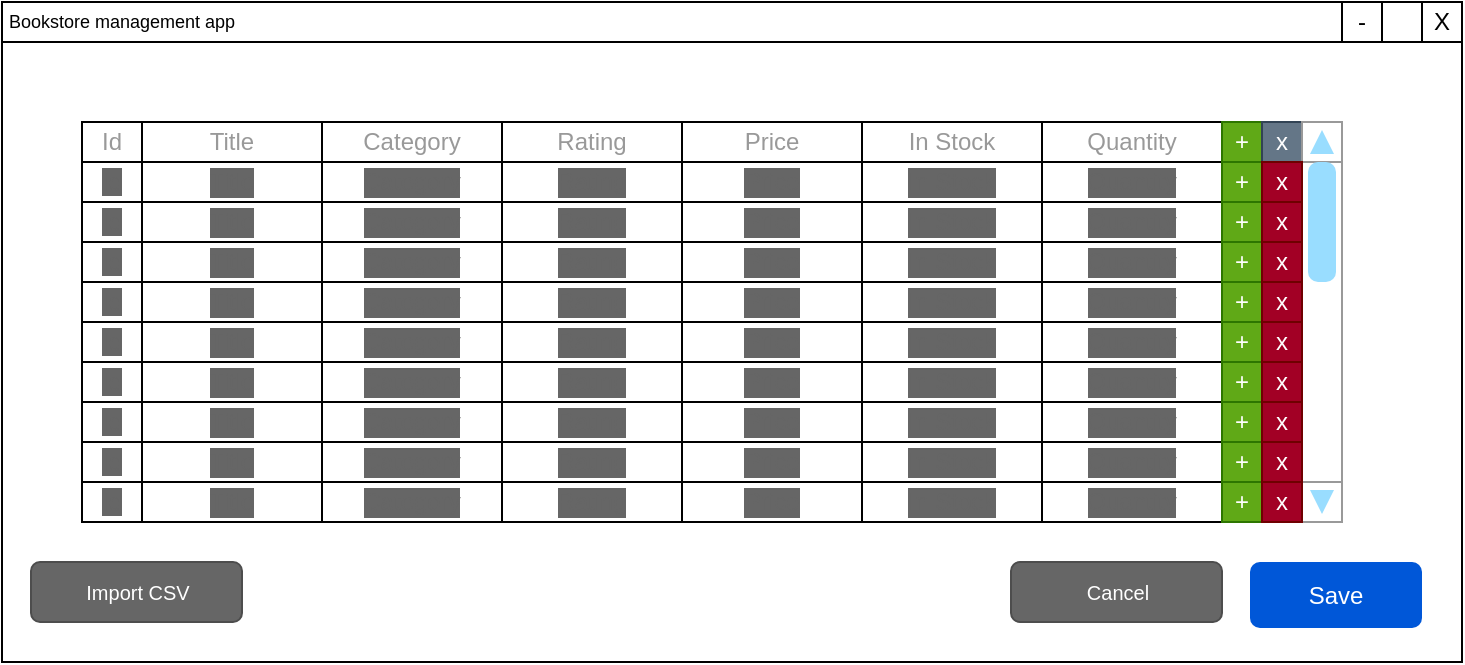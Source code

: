 <mxfile version="23.1.5" type="device">
  <diagram name="Page-1" id="AMS66FWU9nKd5_xFry6W">
    <mxGraphModel dx="875" dy="524" grid="1" gridSize="10" guides="1" tooltips="1" connect="1" arrows="1" fold="1" page="1" pageScale="1" pageWidth="850" pageHeight="1100" math="0" shadow="0">
      <root>
        <mxCell id="0" />
        <mxCell id="1" parent="0" />
        <mxCell id="aFkcePXXmETLFqp9PaKK-1" value="" style="rounded=0;whiteSpace=wrap;html=1;" parent="1" vertex="1">
          <mxGeometry x="160" y="40" width="730" height="310" as="geometry" />
        </mxCell>
        <mxCell id="y1fPZmUWk6z4M5QxG3gg-26" value="" style="rounded=0;whiteSpace=wrap;html=1;" vertex="1" parent="1">
          <mxGeometry x="200" y="80" width="630" height="200" as="geometry" />
        </mxCell>
        <mxCell id="aFkcePXXmETLFqp9PaKK-7" value="" style="rounded=0;whiteSpace=wrap;html=1;" parent="1" vertex="1">
          <mxGeometry x="160" y="20" width="730" height="20" as="geometry" />
        </mxCell>
        <mxCell id="aFkcePXXmETLFqp9PaKK-6" value="Bookstore management app" style="text;html=1;align=center;verticalAlign=middle;whiteSpace=wrap;rounded=0;fontSize=9;" parent="1" vertex="1">
          <mxGeometry x="160" y="20" width="120" height="20" as="geometry" />
        </mxCell>
        <mxCell id="aFkcePXXmETLFqp9PaKK-8" value="X" style="rounded=0;whiteSpace=wrap;html=1;" parent="1" vertex="1">
          <mxGeometry x="870" y="20" width="20" height="20" as="geometry" />
        </mxCell>
        <mxCell id="aFkcePXXmETLFqp9PaKK-12" value="-" style="rounded=0;whiteSpace=wrap;html=1;" parent="1" vertex="1">
          <mxGeometry x="830" y="20" width="20" height="20" as="geometry" />
        </mxCell>
        <mxCell id="y1fPZmUWk6z4M5QxG3gg-7" value="" style="rounded=0;whiteSpace=wrap;html=1;" vertex="1" parent="1">
          <mxGeometry x="200" y="80" width="610" height="20" as="geometry" />
        </mxCell>
        <mxCell id="y1fPZmUWk6z4M5QxG3gg-6" value="Id" style="rounded=0;whiteSpace=wrap;html=1;fontColor=#999999;" vertex="1" parent="1">
          <mxGeometry x="200" y="80" width="30" height="20" as="geometry" />
        </mxCell>
        <mxCell id="y1fPZmUWk6z4M5QxG3gg-8" value="Title" style="rounded=0;whiteSpace=wrap;html=1;fontColor=#999999;" vertex="1" parent="1">
          <mxGeometry x="230" y="80" width="90" height="20" as="geometry" />
        </mxCell>
        <mxCell id="y1fPZmUWk6z4M5QxG3gg-10" value="Category" style="rounded=0;whiteSpace=wrap;html=1;fontColor=#999999;" vertex="1" parent="1">
          <mxGeometry x="320" y="80" width="90" height="20" as="geometry" />
        </mxCell>
        <mxCell id="y1fPZmUWk6z4M5QxG3gg-11" value="Rating" style="rounded=0;whiteSpace=wrap;html=1;fontColor=#999999;" vertex="1" parent="1">
          <mxGeometry x="410" y="80" width="90" height="20" as="geometry" />
        </mxCell>
        <mxCell id="y1fPZmUWk6z4M5QxG3gg-12" value="Price" style="rounded=0;whiteSpace=wrap;html=1;fontColor=#999999;" vertex="1" parent="1">
          <mxGeometry x="500" y="80" width="90" height="20" as="geometry" />
        </mxCell>
        <mxCell id="y1fPZmUWk6z4M5QxG3gg-13" value="In Stock" style="rounded=0;whiteSpace=wrap;html=1;fontColor=#999999;" vertex="1" parent="1">
          <mxGeometry x="590" y="80" width="90" height="20" as="geometry" />
        </mxCell>
        <mxCell id="y1fPZmUWk6z4M5QxG3gg-14" value="Quantity" style="rounded=0;whiteSpace=wrap;html=1;fontColor=#999999;" vertex="1" parent="1">
          <mxGeometry x="680" y="80" width="90" height="20" as="geometry" />
        </mxCell>
        <mxCell id="y1fPZmUWk6z4M5QxG3gg-15" value="+" style="rounded=0;whiteSpace=wrap;html=1;fillColor=#60a917;fontColor=#ffffff;strokeColor=#2D7600;" vertex="1" parent="1">
          <mxGeometry x="770" y="80" width="20" height="20" as="geometry" />
        </mxCell>
        <mxCell id="y1fPZmUWk6z4M5QxG3gg-16" value="x" style="rounded=0;whiteSpace=wrap;html=1;fillColor=#647687;fontColor=#ffffff;strokeColor=#314354;" vertex="1" parent="1">
          <mxGeometry x="790" y="80" width="20" height="20" as="geometry" />
        </mxCell>
        <mxCell id="y1fPZmUWk6z4M5QxG3gg-27" value="" style="verticalLabelPosition=bottom;shadow=0;dashed=0;align=center;html=1;verticalAlign=top;strokeWidth=1;shape=mxgraph.mockup.navigation.scrollBar;strokeColor=#999999;barPos=100;fillColor2=#99ddff;strokeColor2=none;direction=north;" vertex="1" parent="1">
          <mxGeometry x="810" y="80" width="20" height="200" as="geometry" />
        </mxCell>
        <mxCell id="y1fPZmUWk6z4M5QxG3gg-28" value="" style="group" vertex="1" connectable="0" parent="1">
          <mxGeometry x="200" y="100" width="610" height="20" as="geometry" />
        </mxCell>
        <mxCell id="y1fPZmUWk6z4M5QxG3gg-17" value="&lt;font style=&quot;background-color: rgb(102, 102, 102);&quot; color=&quot;#666666&quot;&gt;Id&lt;/font&gt;" style="rounded=0;whiteSpace=wrap;html=1;fontColor=#999999;" vertex="1" parent="y1fPZmUWk6z4M5QxG3gg-28">
          <mxGeometry width="30" height="20" as="geometry" />
        </mxCell>
        <mxCell id="y1fPZmUWk6z4M5QxG3gg-18" value="Title" style="rounded=0;whiteSpace=wrap;html=1;fontColor=#666666;labelBackgroundColor=#666666;" vertex="1" parent="y1fPZmUWk6z4M5QxG3gg-28">
          <mxGeometry x="30" width="90" height="20" as="geometry" />
        </mxCell>
        <mxCell id="y1fPZmUWk6z4M5QxG3gg-19" value="Category" style="rounded=0;whiteSpace=wrap;html=1;fontColor=#666666;labelBackgroundColor=#666666;" vertex="1" parent="y1fPZmUWk6z4M5QxG3gg-28">
          <mxGeometry x="120" width="90" height="20" as="geometry" />
        </mxCell>
        <mxCell id="y1fPZmUWk6z4M5QxG3gg-20" value="Rating" style="rounded=0;whiteSpace=wrap;html=1;fontColor=#666666;labelBackgroundColor=#666666;" vertex="1" parent="y1fPZmUWk6z4M5QxG3gg-28">
          <mxGeometry x="210" width="90" height="20" as="geometry" />
        </mxCell>
        <mxCell id="y1fPZmUWk6z4M5QxG3gg-21" value="Price" style="rounded=0;whiteSpace=wrap;html=1;fontColor=#666666;labelBackgroundColor=#666666;" vertex="1" parent="y1fPZmUWk6z4M5QxG3gg-28">
          <mxGeometry x="300" width="90" height="20" as="geometry" />
        </mxCell>
        <mxCell id="y1fPZmUWk6z4M5QxG3gg-22" value="In Stock" style="rounded=0;whiteSpace=wrap;html=1;fontColor=#666666;labelBackgroundColor=#666666;" vertex="1" parent="y1fPZmUWk6z4M5QxG3gg-28">
          <mxGeometry x="390" width="90" height="20" as="geometry" />
        </mxCell>
        <mxCell id="y1fPZmUWk6z4M5QxG3gg-23" value="Quantity" style="rounded=0;whiteSpace=wrap;html=1;fontColor=#666666;labelBackgroundColor=#666666;" vertex="1" parent="y1fPZmUWk6z4M5QxG3gg-28">
          <mxGeometry x="480" width="90" height="20" as="geometry" />
        </mxCell>
        <mxCell id="y1fPZmUWk6z4M5QxG3gg-24" value="+" style="rounded=0;whiteSpace=wrap;html=1;fillColor=#60a917;fontColor=#ffffff;strokeColor=#2D7600;" vertex="1" parent="y1fPZmUWk6z4M5QxG3gg-28">
          <mxGeometry x="570" width="20" height="20" as="geometry" />
        </mxCell>
        <mxCell id="y1fPZmUWk6z4M5QxG3gg-25" value="x" style="rounded=0;whiteSpace=wrap;html=1;fillColor=#a20025;fontColor=#ffffff;strokeColor=#6F0000;" vertex="1" parent="y1fPZmUWk6z4M5QxG3gg-28">
          <mxGeometry x="590" width="20" height="20" as="geometry" />
        </mxCell>
        <mxCell id="y1fPZmUWk6z4M5QxG3gg-29" value="" style="group" vertex="1" connectable="0" parent="1">
          <mxGeometry x="200" y="120" width="610" height="20" as="geometry" />
        </mxCell>
        <mxCell id="y1fPZmUWk6z4M5QxG3gg-30" value="&lt;font style=&quot;background-color: rgb(102, 102, 102);&quot; color=&quot;#666666&quot;&gt;Id&lt;/font&gt;" style="rounded=0;whiteSpace=wrap;html=1;fontColor=#999999;" vertex="1" parent="y1fPZmUWk6z4M5QxG3gg-29">
          <mxGeometry width="30" height="20" as="geometry" />
        </mxCell>
        <mxCell id="y1fPZmUWk6z4M5QxG3gg-31" value="Title" style="rounded=0;whiteSpace=wrap;html=1;fontColor=#666666;labelBackgroundColor=#666666;" vertex="1" parent="y1fPZmUWk6z4M5QxG3gg-29">
          <mxGeometry x="30" width="90" height="20" as="geometry" />
        </mxCell>
        <mxCell id="y1fPZmUWk6z4M5QxG3gg-32" value="Category" style="rounded=0;whiteSpace=wrap;html=1;fontColor=#666666;labelBackgroundColor=#666666;" vertex="1" parent="y1fPZmUWk6z4M5QxG3gg-29">
          <mxGeometry x="120" width="90" height="20" as="geometry" />
        </mxCell>
        <mxCell id="y1fPZmUWk6z4M5QxG3gg-33" value="Rating" style="rounded=0;whiteSpace=wrap;html=1;fontColor=#666666;labelBackgroundColor=#666666;" vertex="1" parent="y1fPZmUWk6z4M5QxG3gg-29">
          <mxGeometry x="210" width="90" height="20" as="geometry" />
        </mxCell>
        <mxCell id="y1fPZmUWk6z4M5QxG3gg-34" value="Price" style="rounded=0;whiteSpace=wrap;html=1;fontColor=#666666;labelBackgroundColor=#666666;" vertex="1" parent="y1fPZmUWk6z4M5QxG3gg-29">
          <mxGeometry x="300" width="90" height="20" as="geometry" />
        </mxCell>
        <mxCell id="y1fPZmUWk6z4M5QxG3gg-35" value="In Stock" style="rounded=0;whiteSpace=wrap;html=1;fontColor=#666666;labelBackgroundColor=#666666;" vertex="1" parent="y1fPZmUWk6z4M5QxG3gg-29">
          <mxGeometry x="390" width="90" height="20" as="geometry" />
        </mxCell>
        <mxCell id="y1fPZmUWk6z4M5QxG3gg-36" value="Quantity" style="rounded=0;whiteSpace=wrap;html=1;fontColor=#666666;labelBackgroundColor=#666666;" vertex="1" parent="y1fPZmUWk6z4M5QxG3gg-29">
          <mxGeometry x="480" width="90" height="20" as="geometry" />
        </mxCell>
        <mxCell id="y1fPZmUWk6z4M5QxG3gg-37" value="+" style="rounded=0;whiteSpace=wrap;html=1;fillColor=#60a917;fontColor=#ffffff;strokeColor=#2D7600;" vertex="1" parent="y1fPZmUWk6z4M5QxG3gg-29">
          <mxGeometry x="570" width="20" height="20" as="geometry" />
        </mxCell>
        <mxCell id="y1fPZmUWk6z4M5QxG3gg-38" value="x" style="rounded=0;whiteSpace=wrap;html=1;fillColor=#a20025;fontColor=#ffffff;strokeColor=#6F0000;" vertex="1" parent="y1fPZmUWk6z4M5QxG3gg-29">
          <mxGeometry x="590" width="20" height="20" as="geometry" />
        </mxCell>
        <mxCell id="y1fPZmUWk6z4M5QxG3gg-39" value="" style="group" vertex="1" connectable="0" parent="1">
          <mxGeometry x="200" y="140" width="610" height="20" as="geometry" />
        </mxCell>
        <mxCell id="y1fPZmUWk6z4M5QxG3gg-40" value="&lt;font style=&quot;background-color: rgb(102, 102, 102);&quot; color=&quot;#666666&quot;&gt;Id&lt;/font&gt;" style="rounded=0;whiteSpace=wrap;html=1;fontColor=#999999;" vertex="1" parent="y1fPZmUWk6z4M5QxG3gg-39">
          <mxGeometry width="30" height="20" as="geometry" />
        </mxCell>
        <mxCell id="y1fPZmUWk6z4M5QxG3gg-41" value="Title" style="rounded=0;whiteSpace=wrap;html=1;fontColor=#666666;labelBackgroundColor=#666666;" vertex="1" parent="y1fPZmUWk6z4M5QxG3gg-39">
          <mxGeometry x="30" width="90" height="20" as="geometry" />
        </mxCell>
        <mxCell id="y1fPZmUWk6z4M5QxG3gg-42" value="Category" style="rounded=0;whiteSpace=wrap;html=1;fontColor=#666666;labelBackgroundColor=#666666;" vertex="1" parent="y1fPZmUWk6z4M5QxG3gg-39">
          <mxGeometry x="120" width="90" height="20" as="geometry" />
        </mxCell>
        <mxCell id="y1fPZmUWk6z4M5QxG3gg-43" value="Rating" style="rounded=0;whiteSpace=wrap;html=1;fontColor=#666666;labelBackgroundColor=#666666;" vertex="1" parent="y1fPZmUWk6z4M5QxG3gg-39">
          <mxGeometry x="210" width="90" height="20" as="geometry" />
        </mxCell>
        <mxCell id="y1fPZmUWk6z4M5QxG3gg-44" value="Price" style="rounded=0;whiteSpace=wrap;html=1;fontColor=#666666;labelBackgroundColor=#666666;" vertex="1" parent="y1fPZmUWk6z4M5QxG3gg-39">
          <mxGeometry x="300" width="90" height="20" as="geometry" />
        </mxCell>
        <mxCell id="y1fPZmUWk6z4M5QxG3gg-45" value="In Stock" style="rounded=0;whiteSpace=wrap;html=1;fontColor=#666666;labelBackgroundColor=#666666;" vertex="1" parent="y1fPZmUWk6z4M5QxG3gg-39">
          <mxGeometry x="390" width="90" height="20" as="geometry" />
        </mxCell>
        <mxCell id="y1fPZmUWk6z4M5QxG3gg-46" value="Quantity" style="rounded=0;whiteSpace=wrap;html=1;fontColor=#666666;labelBackgroundColor=#666666;" vertex="1" parent="y1fPZmUWk6z4M5QxG3gg-39">
          <mxGeometry x="480" width="90" height="20" as="geometry" />
        </mxCell>
        <mxCell id="y1fPZmUWk6z4M5QxG3gg-47" value="+" style="rounded=0;whiteSpace=wrap;html=1;fillColor=#60a917;fontColor=#ffffff;strokeColor=#2D7600;" vertex="1" parent="y1fPZmUWk6z4M5QxG3gg-39">
          <mxGeometry x="570" width="20" height="20" as="geometry" />
        </mxCell>
        <mxCell id="y1fPZmUWk6z4M5QxG3gg-48" value="x" style="rounded=0;whiteSpace=wrap;html=1;fillColor=#a20025;fontColor=#ffffff;strokeColor=#6F0000;" vertex="1" parent="y1fPZmUWk6z4M5QxG3gg-39">
          <mxGeometry x="590" width="20" height="20" as="geometry" />
        </mxCell>
        <mxCell id="y1fPZmUWk6z4M5QxG3gg-49" value="" style="group" vertex="1" connectable="0" parent="1">
          <mxGeometry x="200" y="160" width="610" height="20" as="geometry" />
        </mxCell>
        <mxCell id="y1fPZmUWk6z4M5QxG3gg-50" value="&lt;font style=&quot;background-color: rgb(102, 102, 102);&quot; color=&quot;#666666&quot;&gt;Id&lt;/font&gt;" style="rounded=0;whiteSpace=wrap;html=1;fontColor=#999999;" vertex="1" parent="y1fPZmUWk6z4M5QxG3gg-49">
          <mxGeometry width="30" height="20" as="geometry" />
        </mxCell>
        <mxCell id="y1fPZmUWk6z4M5QxG3gg-51" value="Title" style="rounded=0;whiteSpace=wrap;html=1;fontColor=#666666;labelBackgroundColor=#666666;" vertex="1" parent="y1fPZmUWk6z4M5QxG3gg-49">
          <mxGeometry x="30" width="90" height="20" as="geometry" />
        </mxCell>
        <mxCell id="y1fPZmUWk6z4M5QxG3gg-52" value="Category" style="rounded=0;whiteSpace=wrap;html=1;fontColor=#666666;labelBackgroundColor=#666666;" vertex="1" parent="y1fPZmUWk6z4M5QxG3gg-49">
          <mxGeometry x="120" width="90" height="20" as="geometry" />
        </mxCell>
        <mxCell id="y1fPZmUWk6z4M5QxG3gg-53" value="Rating" style="rounded=0;whiteSpace=wrap;html=1;fontColor=#666666;labelBackgroundColor=#666666;" vertex="1" parent="y1fPZmUWk6z4M5QxG3gg-49">
          <mxGeometry x="210" width="90" height="20" as="geometry" />
        </mxCell>
        <mxCell id="y1fPZmUWk6z4M5QxG3gg-54" value="Price" style="rounded=0;whiteSpace=wrap;html=1;fontColor=#666666;labelBackgroundColor=#666666;" vertex="1" parent="y1fPZmUWk6z4M5QxG3gg-49">
          <mxGeometry x="300" width="90" height="20" as="geometry" />
        </mxCell>
        <mxCell id="y1fPZmUWk6z4M5QxG3gg-55" value="In Stock" style="rounded=0;whiteSpace=wrap;html=1;fontColor=#666666;labelBackgroundColor=#666666;" vertex="1" parent="y1fPZmUWk6z4M5QxG3gg-49">
          <mxGeometry x="390" width="90" height="20" as="geometry" />
        </mxCell>
        <mxCell id="y1fPZmUWk6z4M5QxG3gg-56" value="Quantity" style="rounded=0;whiteSpace=wrap;html=1;fontColor=#666666;labelBackgroundColor=#666666;" vertex="1" parent="y1fPZmUWk6z4M5QxG3gg-49">
          <mxGeometry x="480" width="90" height="20" as="geometry" />
        </mxCell>
        <mxCell id="y1fPZmUWk6z4M5QxG3gg-57" value="+" style="rounded=0;whiteSpace=wrap;html=1;fillColor=#60a917;fontColor=#ffffff;strokeColor=#2D7600;" vertex="1" parent="y1fPZmUWk6z4M5QxG3gg-49">
          <mxGeometry x="570" width="20" height="20" as="geometry" />
        </mxCell>
        <mxCell id="y1fPZmUWk6z4M5QxG3gg-58" value="x" style="rounded=0;whiteSpace=wrap;html=1;fillColor=#a20025;fontColor=#ffffff;strokeColor=#6F0000;" vertex="1" parent="y1fPZmUWk6z4M5QxG3gg-49">
          <mxGeometry x="590" width="20" height="20" as="geometry" />
        </mxCell>
        <mxCell id="y1fPZmUWk6z4M5QxG3gg-59" value="" style="group" vertex="1" connectable="0" parent="1">
          <mxGeometry x="200" y="180" width="610" height="20" as="geometry" />
        </mxCell>
        <mxCell id="y1fPZmUWk6z4M5QxG3gg-60" value="&lt;font style=&quot;background-color: rgb(102, 102, 102);&quot; color=&quot;#666666&quot;&gt;Id&lt;/font&gt;" style="rounded=0;whiteSpace=wrap;html=1;fontColor=#999999;" vertex="1" parent="y1fPZmUWk6z4M5QxG3gg-59">
          <mxGeometry width="30" height="20" as="geometry" />
        </mxCell>
        <mxCell id="y1fPZmUWk6z4M5QxG3gg-61" value="Title" style="rounded=0;whiteSpace=wrap;html=1;fontColor=#666666;labelBackgroundColor=#666666;" vertex="1" parent="y1fPZmUWk6z4M5QxG3gg-59">
          <mxGeometry x="30" width="90" height="20" as="geometry" />
        </mxCell>
        <mxCell id="y1fPZmUWk6z4M5QxG3gg-62" value="Category" style="rounded=0;whiteSpace=wrap;html=1;fontColor=#666666;labelBackgroundColor=#666666;" vertex="1" parent="y1fPZmUWk6z4M5QxG3gg-59">
          <mxGeometry x="120" width="90" height="20" as="geometry" />
        </mxCell>
        <mxCell id="y1fPZmUWk6z4M5QxG3gg-63" value="Rating" style="rounded=0;whiteSpace=wrap;html=1;fontColor=#666666;labelBackgroundColor=#666666;" vertex="1" parent="y1fPZmUWk6z4M5QxG3gg-59">
          <mxGeometry x="210" width="90" height="20" as="geometry" />
        </mxCell>
        <mxCell id="y1fPZmUWk6z4M5QxG3gg-64" value="Price" style="rounded=0;whiteSpace=wrap;html=1;fontColor=#666666;labelBackgroundColor=#666666;" vertex="1" parent="y1fPZmUWk6z4M5QxG3gg-59">
          <mxGeometry x="300" width="90" height="20" as="geometry" />
        </mxCell>
        <mxCell id="y1fPZmUWk6z4M5QxG3gg-65" value="In Stock" style="rounded=0;whiteSpace=wrap;html=1;fontColor=#666666;labelBackgroundColor=#666666;" vertex="1" parent="y1fPZmUWk6z4M5QxG3gg-59">
          <mxGeometry x="390" width="90" height="20" as="geometry" />
        </mxCell>
        <mxCell id="y1fPZmUWk6z4M5QxG3gg-66" value="Quantity" style="rounded=0;whiteSpace=wrap;html=1;fontColor=#666666;labelBackgroundColor=#666666;" vertex="1" parent="y1fPZmUWk6z4M5QxG3gg-59">
          <mxGeometry x="480" width="90" height="20" as="geometry" />
        </mxCell>
        <mxCell id="y1fPZmUWk6z4M5QxG3gg-67" value="+" style="rounded=0;whiteSpace=wrap;html=1;fillColor=#60a917;fontColor=#ffffff;strokeColor=#2D7600;" vertex="1" parent="y1fPZmUWk6z4M5QxG3gg-59">
          <mxGeometry x="570" width="20" height="20" as="geometry" />
        </mxCell>
        <mxCell id="y1fPZmUWk6z4M5QxG3gg-68" value="x" style="rounded=0;whiteSpace=wrap;html=1;fillColor=#a20025;fontColor=#ffffff;strokeColor=#6F0000;" vertex="1" parent="y1fPZmUWk6z4M5QxG3gg-59">
          <mxGeometry x="590" width="20" height="20" as="geometry" />
        </mxCell>
        <mxCell id="y1fPZmUWk6z4M5QxG3gg-69" value="" style="group" vertex="1" connectable="0" parent="1">
          <mxGeometry x="200" y="200" width="610" height="20" as="geometry" />
        </mxCell>
        <mxCell id="y1fPZmUWk6z4M5QxG3gg-70" value="&lt;font style=&quot;background-color: rgb(102, 102, 102);&quot; color=&quot;#666666&quot;&gt;Id&lt;/font&gt;" style="rounded=0;whiteSpace=wrap;html=1;fontColor=#999999;" vertex="1" parent="y1fPZmUWk6z4M5QxG3gg-69">
          <mxGeometry width="30" height="20" as="geometry" />
        </mxCell>
        <mxCell id="y1fPZmUWk6z4M5QxG3gg-71" value="Title" style="rounded=0;whiteSpace=wrap;html=1;fontColor=#666666;labelBackgroundColor=#666666;" vertex="1" parent="y1fPZmUWk6z4M5QxG3gg-69">
          <mxGeometry x="30" width="90" height="20" as="geometry" />
        </mxCell>
        <mxCell id="y1fPZmUWk6z4M5QxG3gg-72" value="Category" style="rounded=0;whiteSpace=wrap;html=1;fontColor=#666666;labelBackgroundColor=#666666;" vertex="1" parent="y1fPZmUWk6z4M5QxG3gg-69">
          <mxGeometry x="120" width="90" height="20" as="geometry" />
        </mxCell>
        <mxCell id="y1fPZmUWk6z4M5QxG3gg-73" value="Rating" style="rounded=0;whiteSpace=wrap;html=1;fontColor=#666666;labelBackgroundColor=#666666;" vertex="1" parent="y1fPZmUWk6z4M5QxG3gg-69">
          <mxGeometry x="210" width="90" height="20" as="geometry" />
        </mxCell>
        <mxCell id="y1fPZmUWk6z4M5QxG3gg-74" value="Price" style="rounded=0;whiteSpace=wrap;html=1;fontColor=#666666;labelBackgroundColor=#666666;" vertex="1" parent="y1fPZmUWk6z4M5QxG3gg-69">
          <mxGeometry x="300" width="90" height="20" as="geometry" />
        </mxCell>
        <mxCell id="y1fPZmUWk6z4M5QxG3gg-75" value="In Stock" style="rounded=0;whiteSpace=wrap;html=1;fontColor=#666666;labelBackgroundColor=#666666;" vertex="1" parent="y1fPZmUWk6z4M5QxG3gg-69">
          <mxGeometry x="390" width="90" height="20" as="geometry" />
        </mxCell>
        <mxCell id="y1fPZmUWk6z4M5QxG3gg-76" value="Quantity" style="rounded=0;whiteSpace=wrap;html=1;fontColor=#666666;labelBackgroundColor=#666666;" vertex="1" parent="y1fPZmUWk6z4M5QxG3gg-69">
          <mxGeometry x="480" width="90" height="20" as="geometry" />
        </mxCell>
        <mxCell id="y1fPZmUWk6z4M5QxG3gg-77" value="+" style="rounded=0;whiteSpace=wrap;html=1;fillColor=#60a917;fontColor=#ffffff;strokeColor=#2D7600;" vertex="1" parent="y1fPZmUWk6z4M5QxG3gg-69">
          <mxGeometry x="570" width="20" height="20" as="geometry" />
        </mxCell>
        <mxCell id="y1fPZmUWk6z4M5QxG3gg-78" value="x" style="rounded=0;whiteSpace=wrap;html=1;fillColor=#a20025;fontColor=#ffffff;strokeColor=#6F0000;" vertex="1" parent="y1fPZmUWk6z4M5QxG3gg-69">
          <mxGeometry x="590" width="20" height="20" as="geometry" />
        </mxCell>
        <mxCell id="y1fPZmUWk6z4M5QxG3gg-79" value="" style="group" vertex="1" connectable="0" parent="1">
          <mxGeometry x="200" y="220" width="610" height="20" as="geometry" />
        </mxCell>
        <mxCell id="y1fPZmUWk6z4M5QxG3gg-80" value="&lt;font style=&quot;background-color: rgb(102, 102, 102);&quot; color=&quot;#666666&quot;&gt;Id&lt;/font&gt;" style="rounded=0;whiteSpace=wrap;html=1;fontColor=#999999;" vertex="1" parent="y1fPZmUWk6z4M5QxG3gg-79">
          <mxGeometry width="30" height="20" as="geometry" />
        </mxCell>
        <mxCell id="y1fPZmUWk6z4M5QxG3gg-81" value="Title" style="rounded=0;whiteSpace=wrap;html=1;fontColor=#666666;labelBackgroundColor=#666666;" vertex="1" parent="y1fPZmUWk6z4M5QxG3gg-79">
          <mxGeometry x="30" width="90" height="20" as="geometry" />
        </mxCell>
        <mxCell id="y1fPZmUWk6z4M5QxG3gg-82" value="Category" style="rounded=0;whiteSpace=wrap;html=1;fontColor=#666666;labelBackgroundColor=#666666;" vertex="1" parent="y1fPZmUWk6z4M5QxG3gg-79">
          <mxGeometry x="120" width="90" height="20" as="geometry" />
        </mxCell>
        <mxCell id="y1fPZmUWk6z4M5QxG3gg-83" value="Rating" style="rounded=0;whiteSpace=wrap;html=1;fontColor=#666666;labelBackgroundColor=#666666;" vertex="1" parent="y1fPZmUWk6z4M5QxG3gg-79">
          <mxGeometry x="210" width="90" height="20" as="geometry" />
        </mxCell>
        <mxCell id="y1fPZmUWk6z4M5QxG3gg-84" value="Price" style="rounded=0;whiteSpace=wrap;html=1;fontColor=#666666;labelBackgroundColor=#666666;" vertex="1" parent="y1fPZmUWk6z4M5QxG3gg-79">
          <mxGeometry x="300" width="90" height="20" as="geometry" />
        </mxCell>
        <mxCell id="y1fPZmUWk6z4M5QxG3gg-85" value="In Stock" style="rounded=0;whiteSpace=wrap;html=1;fontColor=#666666;labelBackgroundColor=#666666;" vertex="1" parent="y1fPZmUWk6z4M5QxG3gg-79">
          <mxGeometry x="390" width="90" height="20" as="geometry" />
        </mxCell>
        <mxCell id="y1fPZmUWk6z4M5QxG3gg-86" value="Quantity" style="rounded=0;whiteSpace=wrap;html=1;fontColor=#666666;labelBackgroundColor=#666666;" vertex="1" parent="y1fPZmUWk6z4M5QxG3gg-79">
          <mxGeometry x="480" width="90" height="20" as="geometry" />
        </mxCell>
        <mxCell id="y1fPZmUWk6z4M5QxG3gg-87" value="+" style="rounded=0;whiteSpace=wrap;html=1;fillColor=#60a917;fontColor=#ffffff;strokeColor=#2D7600;" vertex="1" parent="y1fPZmUWk6z4M5QxG3gg-79">
          <mxGeometry x="570" width="20" height="20" as="geometry" />
        </mxCell>
        <mxCell id="y1fPZmUWk6z4M5QxG3gg-88" value="x" style="rounded=0;whiteSpace=wrap;html=1;fillColor=#a20025;fontColor=#ffffff;strokeColor=#6F0000;" vertex="1" parent="y1fPZmUWk6z4M5QxG3gg-79">
          <mxGeometry x="590" width="20" height="20" as="geometry" />
        </mxCell>
        <mxCell id="y1fPZmUWk6z4M5QxG3gg-89" value="" style="group" vertex="1" connectable="0" parent="1">
          <mxGeometry x="200" y="240" width="610" height="20" as="geometry" />
        </mxCell>
        <mxCell id="y1fPZmUWk6z4M5QxG3gg-90" value="&lt;font style=&quot;background-color: rgb(102, 102, 102);&quot; color=&quot;#666666&quot;&gt;Id&lt;/font&gt;" style="rounded=0;whiteSpace=wrap;html=1;fontColor=#999999;" vertex="1" parent="y1fPZmUWk6z4M5QxG3gg-89">
          <mxGeometry width="30" height="20" as="geometry" />
        </mxCell>
        <mxCell id="y1fPZmUWk6z4M5QxG3gg-91" value="Title" style="rounded=0;whiteSpace=wrap;html=1;fontColor=#666666;labelBackgroundColor=#666666;" vertex="1" parent="y1fPZmUWk6z4M5QxG3gg-89">
          <mxGeometry x="30" width="90" height="20" as="geometry" />
        </mxCell>
        <mxCell id="y1fPZmUWk6z4M5QxG3gg-92" value="Category" style="rounded=0;whiteSpace=wrap;html=1;fontColor=#666666;labelBackgroundColor=#666666;" vertex="1" parent="y1fPZmUWk6z4M5QxG3gg-89">
          <mxGeometry x="120" width="90" height="20" as="geometry" />
        </mxCell>
        <mxCell id="y1fPZmUWk6z4M5QxG3gg-93" value="Rating" style="rounded=0;whiteSpace=wrap;html=1;fontColor=#666666;labelBackgroundColor=#666666;" vertex="1" parent="y1fPZmUWk6z4M5QxG3gg-89">
          <mxGeometry x="210" width="90" height="20" as="geometry" />
        </mxCell>
        <mxCell id="y1fPZmUWk6z4M5QxG3gg-94" value="Price" style="rounded=0;whiteSpace=wrap;html=1;fontColor=#666666;labelBackgroundColor=#666666;" vertex="1" parent="y1fPZmUWk6z4M5QxG3gg-89">
          <mxGeometry x="300" width="90" height="20" as="geometry" />
        </mxCell>
        <mxCell id="y1fPZmUWk6z4M5QxG3gg-95" value="In Stock" style="rounded=0;whiteSpace=wrap;html=1;fontColor=#666666;labelBackgroundColor=#666666;" vertex="1" parent="y1fPZmUWk6z4M5QxG3gg-89">
          <mxGeometry x="390" width="90" height="20" as="geometry" />
        </mxCell>
        <mxCell id="y1fPZmUWk6z4M5QxG3gg-96" value="Quantity" style="rounded=0;whiteSpace=wrap;html=1;fontColor=#666666;labelBackgroundColor=#666666;" vertex="1" parent="y1fPZmUWk6z4M5QxG3gg-89">
          <mxGeometry x="480" width="90" height="20" as="geometry" />
        </mxCell>
        <mxCell id="y1fPZmUWk6z4M5QxG3gg-97" value="+" style="rounded=0;whiteSpace=wrap;html=1;fillColor=#60a917;fontColor=#ffffff;strokeColor=#2D7600;" vertex="1" parent="y1fPZmUWk6z4M5QxG3gg-89">
          <mxGeometry x="570" width="20" height="20" as="geometry" />
        </mxCell>
        <mxCell id="y1fPZmUWk6z4M5QxG3gg-98" value="x" style="rounded=0;whiteSpace=wrap;html=1;fillColor=#a20025;fontColor=#ffffff;strokeColor=#6F0000;" vertex="1" parent="y1fPZmUWk6z4M5QxG3gg-89">
          <mxGeometry x="590" width="20" height="20" as="geometry" />
        </mxCell>
        <mxCell id="y1fPZmUWk6z4M5QxG3gg-99" value="" style="group" vertex="1" connectable="0" parent="1">
          <mxGeometry x="200" y="260" width="610" height="20" as="geometry" />
        </mxCell>
        <mxCell id="y1fPZmUWk6z4M5QxG3gg-100" value="&lt;font style=&quot;background-color: rgb(102, 102, 102);&quot; color=&quot;#666666&quot;&gt;Id&lt;/font&gt;" style="rounded=0;whiteSpace=wrap;html=1;fontColor=#999999;" vertex="1" parent="y1fPZmUWk6z4M5QxG3gg-99">
          <mxGeometry width="30" height="20" as="geometry" />
        </mxCell>
        <mxCell id="y1fPZmUWk6z4M5QxG3gg-101" value="Title" style="rounded=0;whiteSpace=wrap;html=1;fontColor=#666666;labelBackgroundColor=#666666;" vertex="1" parent="y1fPZmUWk6z4M5QxG3gg-99">
          <mxGeometry x="30" width="90" height="20" as="geometry" />
        </mxCell>
        <mxCell id="y1fPZmUWk6z4M5QxG3gg-102" value="Category" style="rounded=0;whiteSpace=wrap;html=1;fontColor=#666666;labelBackgroundColor=#666666;" vertex="1" parent="y1fPZmUWk6z4M5QxG3gg-99">
          <mxGeometry x="120" width="90" height="20" as="geometry" />
        </mxCell>
        <mxCell id="y1fPZmUWk6z4M5QxG3gg-103" value="Rating" style="rounded=0;whiteSpace=wrap;html=1;fontColor=#666666;labelBackgroundColor=#666666;" vertex="1" parent="y1fPZmUWk6z4M5QxG3gg-99">
          <mxGeometry x="210" width="90" height="20" as="geometry" />
        </mxCell>
        <mxCell id="y1fPZmUWk6z4M5QxG3gg-104" value="Price" style="rounded=0;whiteSpace=wrap;html=1;fontColor=#666666;labelBackgroundColor=#666666;" vertex="1" parent="y1fPZmUWk6z4M5QxG3gg-99">
          <mxGeometry x="300" width="90" height="20" as="geometry" />
        </mxCell>
        <mxCell id="y1fPZmUWk6z4M5QxG3gg-105" value="In Stock" style="rounded=0;whiteSpace=wrap;html=1;fontColor=#666666;labelBackgroundColor=#666666;" vertex="1" parent="y1fPZmUWk6z4M5QxG3gg-99">
          <mxGeometry x="390" width="90" height="20" as="geometry" />
        </mxCell>
        <mxCell id="y1fPZmUWk6z4M5QxG3gg-106" value="Quantity" style="rounded=0;whiteSpace=wrap;html=1;fontColor=#666666;labelBackgroundColor=#666666;" vertex="1" parent="y1fPZmUWk6z4M5QxG3gg-99">
          <mxGeometry x="480" width="90" height="20" as="geometry" />
        </mxCell>
        <mxCell id="y1fPZmUWk6z4M5QxG3gg-107" value="+" style="rounded=0;whiteSpace=wrap;html=1;fillColor=#60a917;fontColor=#ffffff;strokeColor=#2D7600;" vertex="1" parent="y1fPZmUWk6z4M5QxG3gg-99">
          <mxGeometry x="570" width="20" height="20" as="geometry" />
        </mxCell>
        <mxCell id="y1fPZmUWk6z4M5QxG3gg-108" value="x" style="rounded=0;whiteSpace=wrap;html=1;fillColor=#a20025;fontColor=#ffffff;strokeColor=#6F0000;" vertex="1" parent="y1fPZmUWk6z4M5QxG3gg-99">
          <mxGeometry x="590" width="20" height="20" as="geometry" />
        </mxCell>
        <mxCell id="y1fPZmUWk6z4M5QxG3gg-109" value="Save" style="rounded=1;fillColor=#0057D8;strokeColor=none;html=1;whiteSpace=wrap;fontColor=#ffffff;align=center;verticalAlign=middle;fontStyle=0;fontSize=12;sketch=0;" vertex="1" parent="1">
          <mxGeometry x="784" y="300" width="86" height="33" as="geometry" />
        </mxCell>
        <mxCell id="y1fPZmUWk6z4M5QxG3gg-110" value="Cancel" style="rounded=1;html=1;shadow=0;dashed=0;whiteSpace=wrap;fontSize=10;fillColor=#666666;align=center;strokeColor=#4D4D4D;fontColor=#ffffff;" vertex="1" parent="1">
          <mxGeometry x="664.5" y="300" width="105.5" height="30" as="geometry" />
        </mxCell>
        <mxCell id="y1fPZmUWk6z4M5QxG3gg-112" value="Import CSV" style="rounded=1;html=1;shadow=0;dashed=0;whiteSpace=wrap;fontSize=10;fillColor=#666666;align=center;strokeColor=#4D4D4D;fontColor=#ffffff;" vertex="1" parent="1">
          <mxGeometry x="174.5" y="300" width="105.5" height="30" as="geometry" />
        </mxCell>
      </root>
    </mxGraphModel>
  </diagram>
</mxfile>
